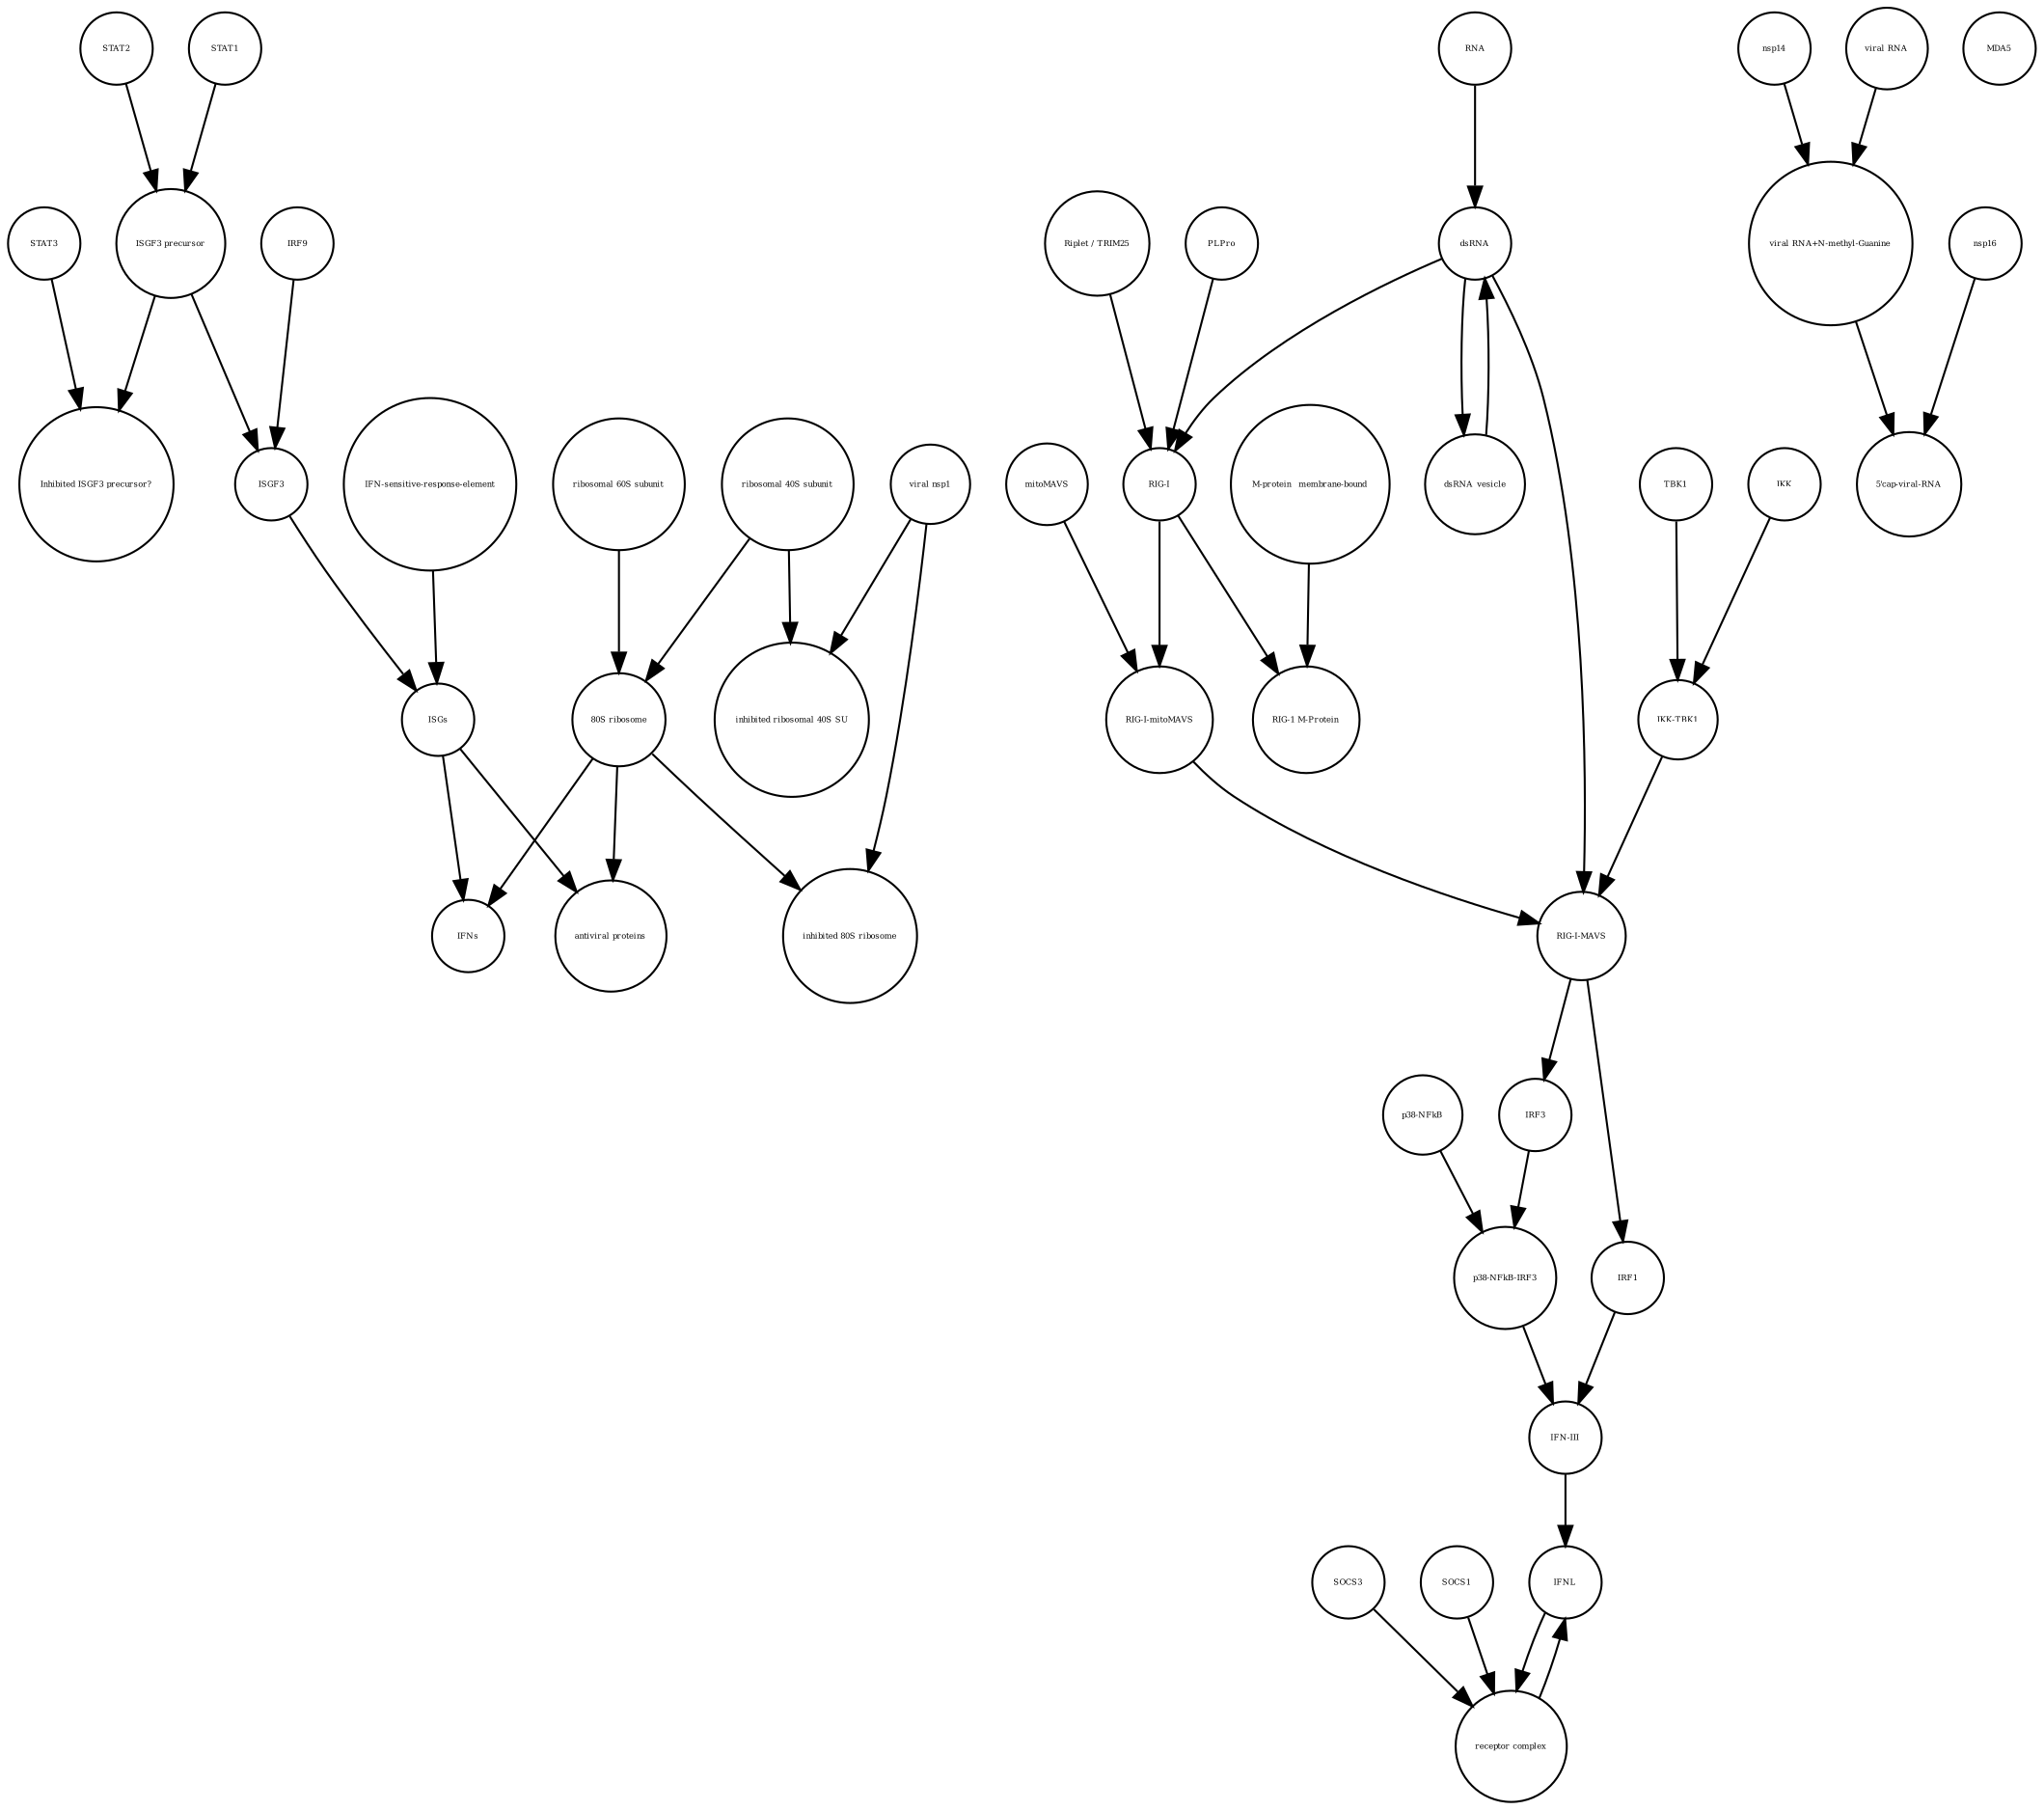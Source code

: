 strict digraph  {
STAT3 [annotation="", bipartite=0, cls=macromolecule, fontsize=4, label=STAT3, shape=circle];
"antiviral proteins" [annotation="", bipartite=0, cls=macromolecule, fontsize=4, label="antiviral proteins", shape=circle];
"RIG-I-MAVS" [annotation="", bipartite=0, cls=complex, fontsize=4, label="RIG-I-MAVS", shape=circle];
"RIG-I-mitoMAVS" [annotation="", bipartite=0, cls=complex, fontsize=4, label="RIG-I-mitoMAVS", shape=circle];
IRF9 [annotation="", bipartite=0, cls=macromolecule, fontsize=4, label=IRF9, shape=circle];
RNA [annotation="", bipartite=0, cls="nucleic acid feature", fontsize=4, label=RNA, shape=circle];
nsp14 [annotation="", bipartite=0, cls=macromolecule, fontsize=4, label=nsp14, shape=circle];
MDA5 [annotation="", bipartite=0, cls=macromolecule, fontsize=4, label=MDA5, shape=circle];
"M-protein_ membrane-bound" [annotation="", bipartite=0, cls=macromolecule, fontsize=4, label="M-protein_ membrane-bound", shape=circle];
"Riplet / TRIM25" [annotation="", bipartite=0, cls=macromolecule, fontsize=4, label="Riplet / TRIM25", shape=circle];
"ribosomal 60S subunit" [annotation="", bipartite=0, cls=complex, fontsize=4, label="ribosomal 60S subunit", shape=circle];
"p38-NFkB" [annotation="", bipartite=0, cls=complex, fontsize=4, label="p38-NFkB", shape=circle];
dsRNA_vesicle [annotation="", bipartite=0, cls="nucleic acid feature", fontsize=4, label=dsRNA_vesicle, shape=circle];
TBK1 [annotation="", bipartite=0, cls=macromolecule, fontsize=4, label=TBK1, shape=circle];
SOCS3 [annotation="", bipartite=0, cls=macromolecule, fontsize=4, label=SOCS3, shape=circle];
mitoMAVS [annotation="", bipartite=0, cls=macromolecule, fontsize=4, label=mitoMAVS, shape=circle];
IKK [annotation="", bipartite=0, cls=macromolecule, fontsize=4, label=IKK, shape=circle];
IRF3 [annotation="", bipartite=0, cls=macromolecule, fontsize=4, label=IRF3, shape=circle];
"receptor complex" [annotation="", bipartite=0, cls=complex, fontsize=4, label="receptor complex", shape=circle];
"p38-NFkB-IRF3" [annotation="", bipartite=0, cls=complex, fontsize=4, label="p38-NFkB-IRF3", shape=circle];
"80S ribosome" [annotation="", bipartite=0, cls=complex, fontsize=4, label="80S ribosome", shape=circle];
"ribosomal 40S subunit" [annotation="", bipartite=0, cls=complex, fontsize=4, label="ribosomal 40S subunit", shape=circle];
ISGs [annotation="", bipartite=0, cls="nucleic acid feature", fontsize=4, label=ISGs, shape=circle];
IRF1 [annotation="", bipartite=0, cls=macromolecule, fontsize=4, label=IRF1, shape=circle];
"RIG-1 M-Protein" [annotation="", bipartite=0, cls=complex, fontsize=4, label="RIG-1 M-Protein", shape=circle];
"IFN-III" [annotation="", bipartite=0, cls=macromolecule, fontsize=4, label="IFN-III", shape=circle];
"viral RNA+N-methyl-Guanine" [annotation="", bipartite=0, cls="nucleic acid feature", fontsize=4, label="viral RNA+N-methyl-Guanine", shape=circle];
nsp16 [annotation="", bipartite=0, cls=macromolecule, fontsize=4, label=nsp16, shape=circle];
ISGF3 [annotation="", bipartite=0, cls=complex, fontsize=4, label=ISGF3, shape=circle];
dsRNA [annotation="", bipartite=0, cls="nucleic acid feature", fontsize=4, label=dsRNA, shape=circle];
"viral RNA" [annotation="", bipartite=0, cls="nucleic acid feature", fontsize=4, label="viral RNA", shape=circle];
STAT2 [annotation="", bipartite=0, cls=macromolecule, fontsize=4, label=STAT2, shape=circle];
SOCS1 [annotation="", bipartite=0, cls=macromolecule, fontsize=4, label=SOCS1, shape=circle];
"Inhibited ISGF3 precursor?" [annotation="", bipartite=0, cls=complex, fontsize=4, label="Inhibited ISGF3 precursor?", shape=circle];
IFNL [annotation="", bipartite=0, cls=macromolecule, fontsize=4, label=IFNL, shape=circle];
"viral nsp1" [annotation="", bipartite=0, cls=macromolecule, fontsize=4, label="viral nsp1", shape=circle];
"5'cap-viral-RNA" [annotation="", bipartite=0, cls="nucleic acid feature", fontsize=4, label="5'cap-viral-RNA", shape=circle];
"RIG-I" [annotation="", bipartite=0, cls=macromolecule, fontsize=4, label="RIG-I", shape=circle];
STAT1 [annotation="", bipartite=0, cls=macromolecule, fontsize=4, label=STAT1, shape=circle];
"inhibited ribosomal 40S SU" [annotation="urn_miriam_doi_10.1101%2F2020.05.18.102467", bipartite=0, cls=complex, fontsize=4, label="inhibited ribosomal 40S SU", shape=circle];
"ISGF3 precursor" [annotation="", bipartite=0, cls=complex, fontsize=4, label="ISGF3 precursor", shape=circle];
"inhibited 80S ribosome" [annotation="", bipartite=0, cls=complex, fontsize=4, label="inhibited 80S ribosome", shape=circle];
IFNs [annotation="", bipartite=0, cls=macromolecule, fontsize=4, label=IFNs, shape=circle];
PLPro [annotation="", bipartite=0, cls=macromolecule, fontsize=4, label=PLPro, shape=circle];
"IKK-TBK1" [annotation="", bipartite=0, cls=complex, fontsize=4, label="IKK-TBK1", shape=circle];
"IFN-sensitive-response-element" [annotation="", bipartite=0, cls="nucleic acid feature", fontsize=4, label="IFN-sensitive-response-element", shape=circle];
STAT3 -> "Inhibited ISGF3 precursor?"  [annotation="", interaction_type=production];
"RIG-I-MAVS" -> IRF1  [annotation="", interaction_type=catalysis];
"RIG-I-MAVS" -> IRF3  [annotation="", interaction_type=stimulation];
"RIG-I-mitoMAVS" -> "RIG-I-MAVS"  [annotation="", interaction_type=production];
IRF9 -> ISGF3  [annotation="", interaction_type=production];
RNA -> dsRNA  [annotation="", interaction_type=production];
nsp14 -> "viral RNA+N-methyl-Guanine"  [annotation="", interaction_type=catalysis];
"M-protein_ membrane-bound" -> "RIG-1 M-Protein"  [annotation="", interaction_type=production];
"Riplet / TRIM25" -> "RIG-I"  [annotation="", interaction_type=catalysis];
"ribosomal 60S subunit" -> "80S ribosome"  [annotation="", interaction_type=production];
"p38-NFkB" -> "p38-NFkB-IRF3"  [annotation="", interaction_type=production];
dsRNA_vesicle -> dsRNA  [annotation="", interaction_type=production];
TBK1 -> "IKK-TBK1"  [annotation="", interaction_type=production];
SOCS3 -> "receptor complex"  [annotation="", interaction_type=production];
mitoMAVS -> "RIG-I-mitoMAVS"  [annotation="", interaction_type=production];
IKK -> "IKK-TBK1"  [annotation="", interaction_type=production];
IRF3 -> "p38-NFkB-IRF3"  [annotation="", interaction_type=production];
"receptor complex" -> IFNL  [annotation="", interaction_type=production];
"p38-NFkB-IRF3" -> "IFN-III"  [annotation="", interaction_type=stimulation];
"80S ribosome" -> "inhibited 80S ribosome"  [annotation="", interaction_type=production];
"80S ribosome" -> IFNs  [annotation="", interaction_type=catalysis];
"80S ribosome" -> "antiviral proteins"  [annotation="", interaction_type=catalysis];
"ribosomal 40S subunit" -> "inhibited ribosomal 40S SU"  [annotation="", interaction_type=production];
"ribosomal 40S subunit" -> "80S ribosome"  [annotation="", interaction_type=production];
ISGs -> IFNs  [annotation="", interaction_type=production];
ISGs -> "antiviral proteins"  [annotation="", interaction_type=production];
IRF1 -> "IFN-III"  [annotation="", interaction_type=stimulation];
"IFN-III" -> IFNL  [annotation="", interaction_type=production];
"viral RNA+N-methyl-Guanine" -> "5'cap-viral-RNA"  [annotation="", interaction_type=production];
nsp16 -> "5'cap-viral-RNA"  [annotation="urn_miriam_doi_10.1016%2Fj.chom.2020.05.008", interaction_type=catalysis];
ISGF3 -> ISGs  [annotation="", interaction_type="necessary stimulation"];
dsRNA -> "RIG-I"  [annotation="", interaction_type="necessary stimulation"];
dsRNA -> dsRNA_vesicle  [annotation="", interaction_type=production];
dsRNA -> "RIG-I-MAVS"  [annotation="", interaction_type="necessary stimulation"];
"viral RNA" -> "viral RNA+N-methyl-Guanine"  [annotation="", interaction_type=production];
STAT2 -> "ISGF3 precursor"  [annotation="", interaction_type=production];
SOCS1 -> "receptor complex"  [annotation="", interaction_type=production];
IFNL -> "receptor complex"  [annotation="", interaction_type=stimulation];
"viral nsp1" -> "inhibited ribosomal 40S SU"  [annotation="", interaction_type=production];
"viral nsp1" -> "inhibited 80S ribosome"  [annotation="", interaction_type=production];
"RIG-I" -> "RIG-1 M-Protein"  [annotation="", interaction_type=production];
"RIG-I" -> "RIG-I-mitoMAVS"  [annotation="", interaction_type=production];
STAT1 -> "ISGF3 precursor"  [annotation="", interaction_type=production];
"ISGF3 precursor" -> "Inhibited ISGF3 precursor?"  [annotation="", interaction_type=production];
"ISGF3 precursor" -> ISGF3  [annotation="", interaction_type=production];
PLPro -> "RIG-I"  [annotation="", interaction_type=catalysis];
"IKK-TBK1" -> "RIG-I-MAVS"  [annotation="", interaction_type=production];
"IFN-sensitive-response-element" -> ISGs  [annotation="", interaction_type=production];
}
